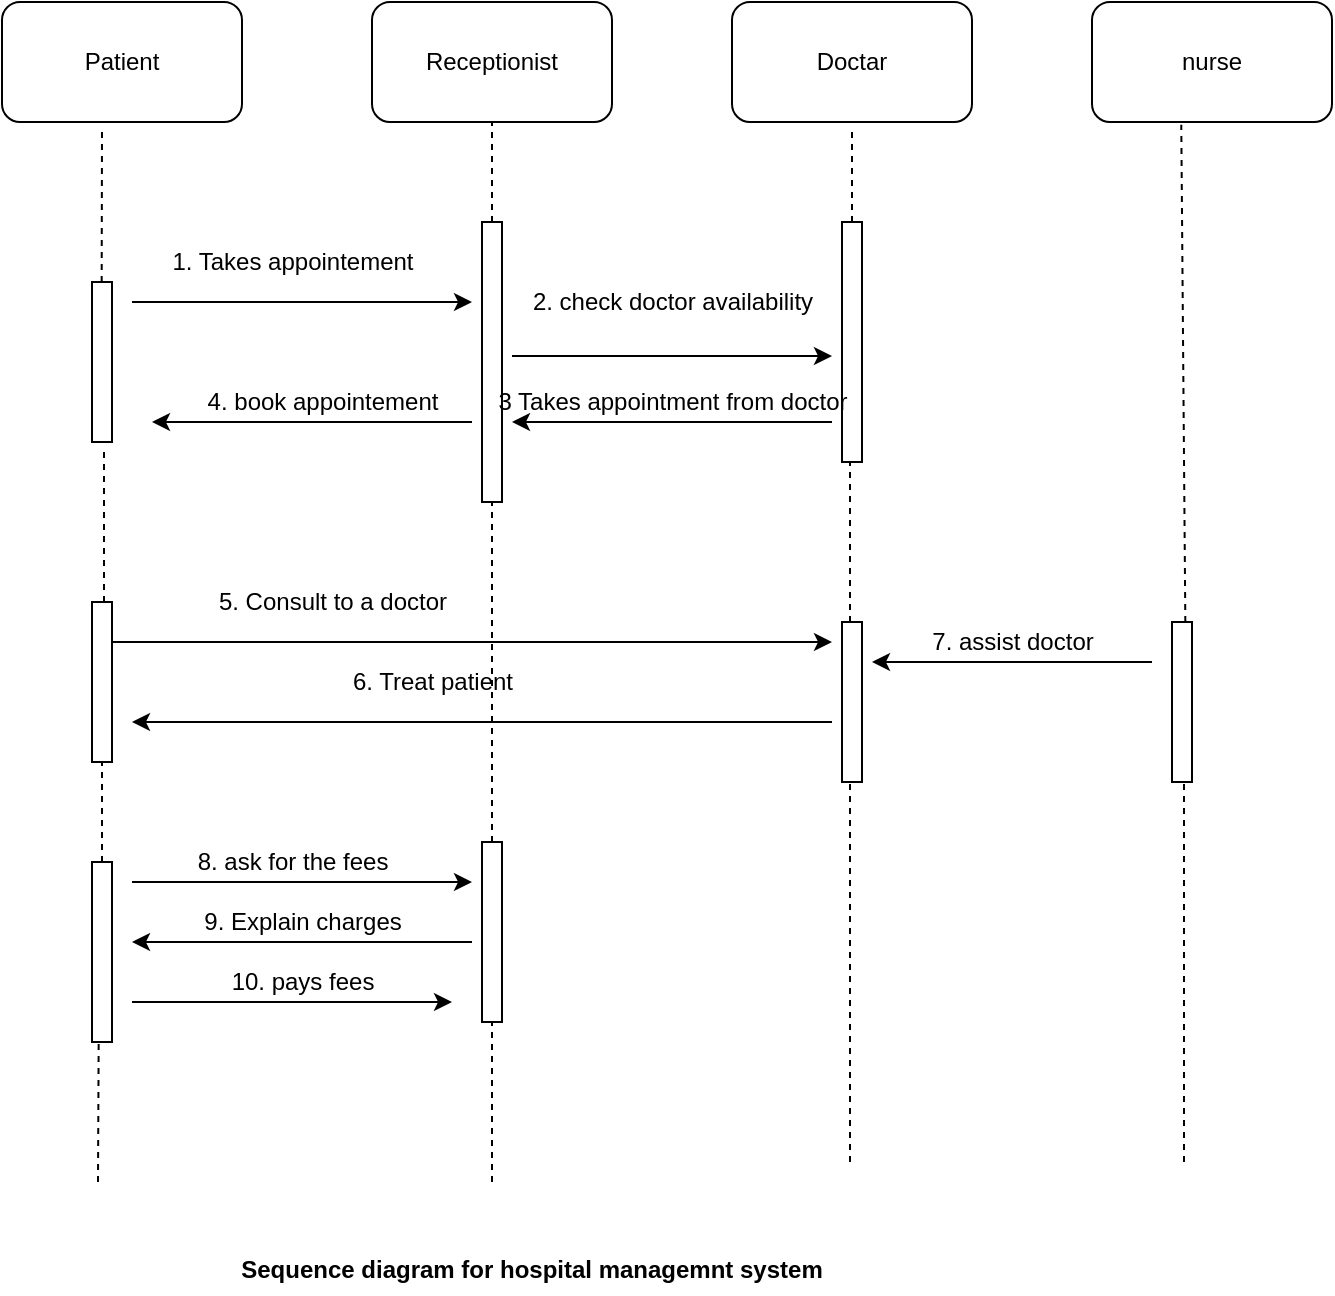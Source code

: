 <mxfile version="14.6.13" type="device"><diagram id="C5RBs43oDa-KdzZeNtuy" name="Page-1"><mxGraphModel dx="1008" dy="491" grid="1" gridSize="10" guides="1" tooltips="1" connect="1" arrows="1" fold="1" page="1" pageScale="1" pageWidth="827" pageHeight="1169" math="0" shadow="0"><root><mxCell id="WIyWlLk6GJQsqaUBKTNV-0"/><mxCell id="WIyWlLk6GJQsqaUBKTNV-1" parent="WIyWlLk6GJQsqaUBKTNV-0"/><mxCell id="TuL7plCE9nXduv5lhYrJ-0" value="Patient" style="rounded=1;whiteSpace=wrap;html=1;" vertex="1" parent="WIyWlLk6GJQsqaUBKTNV-1"><mxGeometry x="15" y="10" width="120" height="60" as="geometry"/></mxCell><mxCell id="TuL7plCE9nXduv5lhYrJ-1" value="nurse" style="rounded=1;whiteSpace=wrap;html=1;" vertex="1" parent="WIyWlLk6GJQsqaUBKTNV-1"><mxGeometry x="560" y="10" width="120" height="60" as="geometry"/></mxCell><mxCell id="TuL7plCE9nXduv5lhYrJ-2" value="Doctar" style="rounded=1;whiteSpace=wrap;html=1;" vertex="1" parent="WIyWlLk6GJQsqaUBKTNV-1"><mxGeometry x="380" y="10" width="120" height="60" as="geometry"/></mxCell><mxCell id="TuL7plCE9nXduv5lhYrJ-3" value="Receptionist" style="rounded=1;whiteSpace=wrap;html=1;" vertex="1" parent="WIyWlLk6GJQsqaUBKTNV-1"><mxGeometry x="200" y="10" width="120" height="60" as="geometry"/></mxCell><mxCell id="TuL7plCE9nXduv5lhYrJ-4" value="" style="endArrow=none;dashed=1;html=1;" edge="1" parent="WIyWlLk6GJQsqaUBKTNV-1"><mxGeometry width="50" height="50" relative="1" as="geometry"><mxPoint x="260" y="430" as="sourcePoint"/><mxPoint x="260" y="260" as="targetPoint"/></mxGeometry></mxCell><mxCell id="TuL7plCE9nXduv5lhYrJ-5" value="" style="endArrow=none;dashed=1;html=1;" edge="1" parent="WIyWlLk6GJQsqaUBKTNV-1" source="TuL7plCE9nXduv5lhYrJ-14"><mxGeometry width="50" height="50" relative="1" as="geometry"><mxPoint x="432" y="160" as="sourcePoint"/><mxPoint x="440" y="73" as="targetPoint"/></mxGeometry></mxCell><mxCell id="TuL7plCE9nXduv5lhYrJ-6" value="" style="endArrow=none;dashed=1;html=1;entryX=0.5;entryY=1;entryDx=0;entryDy=0;" edge="1" parent="WIyWlLk6GJQsqaUBKTNV-1" target="TuL7plCE9nXduv5lhYrJ-3"><mxGeometry width="50" height="50" relative="1" as="geometry"><mxPoint x="260" y="120" as="sourcePoint"/><mxPoint x="285" y="70" as="targetPoint"/></mxGeometry></mxCell><mxCell id="TuL7plCE9nXduv5lhYrJ-7" value="" style="endArrow=none;dashed=1;html=1;exitX=0.533;exitY=0.025;exitDx=0;exitDy=0;exitPerimeter=0;" edge="1" parent="WIyWlLk6GJQsqaUBKTNV-1" source="TuL7plCE9nXduv5lhYrJ-8"><mxGeometry width="50" height="50" relative="1" as="geometry"><mxPoint x="80" y="130" as="sourcePoint"/><mxPoint x="65" y="73" as="targetPoint"/></mxGeometry></mxCell><mxCell id="TuL7plCE9nXduv5lhYrJ-8" value="" style="html=1;points=[];perimeter=orthogonalPerimeter;direction=west;" vertex="1" parent="WIyWlLk6GJQsqaUBKTNV-1"><mxGeometry x="60" y="150" width="10" height="80" as="geometry"/></mxCell><mxCell id="TuL7plCE9nXduv5lhYrJ-9" value="" style="html=1;points=[];perimeter=orthogonalPerimeter;" vertex="1" parent="WIyWlLk6GJQsqaUBKTNV-1"><mxGeometry x="255" y="120" width="10" height="140" as="geometry"/></mxCell><mxCell id="TuL7plCE9nXduv5lhYrJ-11" value="" style="endArrow=classic;html=1;" edge="1" parent="WIyWlLk6GJQsqaUBKTNV-1"><mxGeometry width="50" height="50" relative="1" as="geometry"><mxPoint x="80" y="160" as="sourcePoint"/><mxPoint x="250" y="160" as="targetPoint"/></mxGeometry></mxCell><mxCell id="TuL7plCE9nXduv5lhYrJ-12" value="1. Takes appointement" style="text;html=1;align=center;verticalAlign=middle;resizable=0;points=[];autosize=1;strokeColor=none;" vertex="1" parent="WIyWlLk6GJQsqaUBKTNV-1"><mxGeometry x="90" y="130" width="140" height="20" as="geometry"/></mxCell><mxCell id="TuL7plCE9nXduv5lhYrJ-14" value="" style="html=1;points=[];perimeter=orthogonalPerimeter;" vertex="1" parent="WIyWlLk6GJQsqaUBKTNV-1"><mxGeometry x="435" y="120" width="10" height="120" as="geometry"/></mxCell><mxCell id="TuL7plCE9nXduv5lhYrJ-17" value="" style="endArrow=classic;html=1;" edge="1" parent="WIyWlLk6GJQsqaUBKTNV-1"><mxGeometry width="50" height="50" relative="1" as="geometry"><mxPoint x="270" y="187" as="sourcePoint"/><mxPoint x="430" y="187" as="targetPoint"/></mxGeometry></mxCell><mxCell id="TuL7plCE9nXduv5lhYrJ-18" value="2. check doctor availability" style="text;html=1;align=center;verticalAlign=middle;resizable=0;points=[];autosize=1;strokeColor=none;" vertex="1" parent="WIyWlLk6GJQsqaUBKTNV-1"><mxGeometry x="270" y="150" width="160" height="20" as="geometry"/></mxCell><mxCell id="TuL7plCE9nXduv5lhYrJ-19" value="" style="endArrow=classic;html=1;" edge="1" parent="WIyWlLk6GJQsqaUBKTNV-1"><mxGeometry width="50" height="50" relative="1" as="geometry"><mxPoint x="430" y="220" as="sourcePoint"/><mxPoint x="270" y="220" as="targetPoint"/></mxGeometry></mxCell><mxCell id="TuL7plCE9nXduv5lhYrJ-20" value="3 Takes appointment from doctor" style="text;html=1;align=center;verticalAlign=middle;resizable=0;points=[];autosize=1;strokeColor=none;" vertex="1" parent="WIyWlLk6GJQsqaUBKTNV-1"><mxGeometry x="255" y="200" width="190" height="20" as="geometry"/></mxCell><mxCell id="TuL7plCE9nXduv5lhYrJ-21" value="" style="endArrow=classic;html=1;" edge="1" parent="WIyWlLk6GJQsqaUBKTNV-1"><mxGeometry width="50" height="50" relative="1" as="geometry"><mxPoint x="250" y="220" as="sourcePoint"/><mxPoint x="90" y="220" as="targetPoint"/></mxGeometry></mxCell><mxCell id="TuL7plCE9nXduv5lhYrJ-22" value="4. book appointement" style="text;html=1;align=center;verticalAlign=middle;resizable=0;points=[];autosize=1;strokeColor=none;" vertex="1" parent="WIyWlLk6GJQsqaUBKTNV-1"><mxGeometry x="110" y="200" width="130" height="20" as="geometry"/></mxCell><mxCell id="TuL7plCE9nXduv5lhYrJ-23" value="" style="endArrow=none;dashed=1;html=1;entryX=0.4;entryY=-0.025;entryDx=0;entryDy=0;entryPerimeter=0;" edge="1" parent="WIyWlLk6GJQsqaUBKTNV-1" target="TuL7plCE9nXduv5lhYrJ-8"><mxGeometry width="50" height="50" relative="1" as="geometry"><mxPoint x="66" y="310" as="sourcePoint"/><mxPoint x="70" y="230" as="targetPoint"/></mxGeometry></mxCell><mxCell id="TuL7plCE9nXduv5lhYrJ-25" value="" style="endArrow=none;dashed=1;html=1;exitX=0.667;exitY=0;exitDx=0;exitDy=0;exitPerimeter=0;entryX=0.372;entryY=1.022;entryDx=0;entryDy=0;entryPerimeter=0;" edge="1" parent="WIyWlLk6GJQsqaUBKTNV-1" source="TuL7plCE9nXduv5lhYrJ-28" target="TuL7plCE9nXduv5lhYrJ-1"><mxGeometry width="50" height="50" relative="1" as="geometry"><mxPoint x="550" y="300" as="sourcePoint"/><mxPoint x="605.33" y="250" as="targetPoint"/></mxGeometry></mxCell><mxCell id="TuL7plCE9nXduv5lhYrJ-26" value="" style="endArrow=none;dashed=1;html=1;" edge="1" parent="WIyWlLk6GJQsqaUBKTNV-1"><mxGeometry width="50" height="50" relative="1" as="geometry"><mxPoint x="439" y="320" as="sourcePoint"/><mxPoint x="439" y="240" as="targetPoint"/></mxGeometry></mxCell><mxCell id="TuL7plCE9nXduv5lhYrJ-28" value="" style="html=1;points=[];perimeter=orthogonalPerimeter;" vertex="1" parent="WIyWlLk6GJQsqaUBKTNV-1"><mxGeometry x="600" y="320" width="10" height="80" as="geometry"/></mxCell><mxCell id="TuL7plCE9nXduv5lhYrJ-29" value="" style="html=1;points=[];perimeter=orthogonalPerimeter;" vertex="1" parent="WIyWlLk6GJQsqaUBKTNV-1"><mxGeometry x="435" y="320" width="10" height="80" as="geometry"/></mxCell><mxCell id="TuL7plCE9nXduv5lhYrJ-30" value="" style="html=1;points=[];perimeter=orthogonalPerimeter;" vertex="1" parent="WIyWlLk6GJQsqaUBKTNV-1"><mxGeometry x="60" y="310" width="10" height="80" as="geometry"/></mxCell><mxCell id="TuL7plCE9nXduv5lhYrJ-31" value="" style="endArrow=classic;html=1;" edge="1" parent="WIyWlLk6GJQsqaUBKTNV-1"><mxGeometry width="50" height="50" relative="1" as="geometry"><mxPoint x="70" y="330" as="sourcePoint"/><mxPoint x="430" y="330" as="targetPoint"/></mxGeometry></mxCell><mxCell id="TuL7plCE9nXduv5lhYrJ-32" value="5. Consult to a doctor" style="text;html=1;align=center;verticalAlign=middle;resizable=0;points=[];autosize=1;strokeColor=none;" vertex="1" parent="WIyWlLk6GJQsqaUBKTNV-1"><mxGeometry x="115" y="300" width="130" height="20" as="geometry"/></mxCell><mxCell id="TuL7plCE9nXduv5lhYrJ-33" value="" style="endArrow=classic;html=1;" edge="1" parent="WIyWlLk6GJQsqaUBKTNV-1"><mxGeometry width="50" height="50" relative="1" as="geometry"><mxPoint x="430" y="370" as="sourcePoint"/><mxPoint x="80" y="370" as="targetPoint"/></mxGeometry></mxCell><mxCell id="TuL7plCE9nXduv5lhYrJ-34" value="6. Treat patient" style="text;html=1;align=center;verticalAlign=middle;resizable=0;points=[];autosize=1;strokeColor=none;" vertex="1" parent="WIyWlLk6GJQsqaUBKTNV-1"><mxGeometry x="180" y="340" width="100" height="20" as="geometry"/></mxCell><mxCell id="TuL7plCE9nXduv5lhYrJ-35" value="" style="endArrow=classic;html=1;" edge="1" parent="WIyWlLk6GJQsqaUBKTNV-1"><mxGeometry width="50" height="50" relative="1" as="geometry"><mxPoint x="590" y="340" as="sourcePoint"/><mxPoint x="450" y="340" as="targetPoint"/></mxGeometry></mxCell><mxCell id="TuL7plCE9nXduv5lhYrJ-36" value="7. assist doctor" style="text;html=1;align=center;verticalAlign=middle;resizable=0;points=[];autosize=1;strokeColor=none;" vertex="1" parent="WIyWlLk6GJQsqaUBKTNV-1"><mxGeometry x="470" y="320" width="100" height="20" as="geometry"/></mxCell><mxCell id="TuL7plCE9nXduv5lhYrJ-38" value="" style="html=1;points=[];perimeter=orthogonalPerimeter;" vertex="1" parent="WIyWlLk6GJQsqaUBKTNV-1"><mxGeometry x="60" y="440" width="10" height="90" as="geometry"/></mxCell><mxCell id="TuL7plCE9nXduv5lhYrJ-39" value="" style="html=1;points=[];perimeter=orthogonalPerimeter;" vertex="1" parent="WIyWlLk6GJQsqaUBKTNV-1"><mxGeometry x="255" y="430" width="10" height="90" as="geometry"/></mxCell><mxCell id="TuL7plCE9nXduv5lhYrJ-40" value="" style="endArrow=none;dashed=1;html=1;" edge="1" parent="WIyWlLk6GJQsqaUBKTNV-1"><mxGeometry width="50" height="50" relative="1" as="geometry"><mxPoint x="65" y="440" as="sourcePoint"/><mxPoint x="65" y="390" as="targetPoint"/></mxGeometry></mxCell><mxCell id="TuL7plCE9nXduv5lhYrJ-41" value="" style="endArrow=classic;html=1;" edge="1" parent="WIyWlLk6GJQsqaUBKTNV-1"><mxGeometry width="50" height="50" relative="1" as="geometry"><mxPoint x="80" y="450" as="sourcePoint"/><mxPoint x="250" y="450" as="targetPoint"/></mxGeometry></mxCell><mxCell id="TuL7plCE9nXduv5lhYrJ-42" value="8. ask for the fees" style="text;html=1;align=center;verticalAlign=middle;resizable=0;points=[];autosize=1;strokeColor=none;" vertex="1" parent="WIyWlLk6GJQsqaUBKTNV-1"><mxGeometry x="105" y="430" width="110" height="20" as="geometry"/></mxCell><mxCell id="TuL7plCE9nXduv5lhYrJ-43" value="" style="endArrow=classic;html=1;" edge="1" parent="WIyWlLk6GJQsqaUBKTNV-1"><mxGeometry width="50" height="50" relative="1" as="geometry"><mxPoint x="250" y="480" as="sourcePoint"/><mxPoint x="80" y="480" as="targetPoint"/></mxGeometry></mxCell><mxCell id="TuL7plCE9nXduv5lhYrJ-44" value="9. Explain charges" style="text;html=1;align=center;verticalAlign=middle;resizable=0;points=[];autosize=1;strokeColor=none;" vertex="1" parent="WIyWlLk6GJQsqaUBKTNV-1"><mxGeometry x="110" y="460" width="110" height="20" as="geometry"/></mxCell><mxCell id="TuL7plCE9nXduv5lhYrJ-45" value="" style="endArrow=classic;html=1;" edge="1" parent="WIyWlLk6GJQsqaUBKTNV-1"><mxGeometry width="50" height="50" relative="1" as="geometry"><mxPoint x="80" y="510" as="sourcePoint"/><mxPoint x="240" y="510" as="targetPoint"/></mxGeometry></mxCell><mxCell id="TuL7plCE9nXduv5lhYrJ-46" value="10. pays fees" style="text;html=1;align=center;verticalAlign=middle;resizable=0;points=[];autosize=1;strokeColor=none;" vertex="1" parent="WIyWlLk6GJQsqaUBKTNV-1"><mxGeometry x="120" y="490" width="90" height="20" as="geometry"/></mxCell><mxCell id="TuL7plCE9nXduv5lhYrJ-47" value="" style="endArrow=none;dashed=1;html=1;entryX=0.6;entryY=1;entryDx=0;entryDy=0;entryPerimeter=0;" edge="1" parent="WIyWlLk6GJQsqaUBKTNV-1" target="TuL7plCE9nXduv5lhYrJ-28"><mxGeometry width="50" height="50" relative="1" as="geometry"><mxPoint x="606" y="590" as="sourcePoint"/><mxPoint x="600" y="400" as="targetPoint"/></mxGeometry></mxCell><mxCell id="TuL7plCE9nXduv5lhYrJ-48" value="" style="endArrow=none;dashed=1;html=1;" edge="1" parent="WIyWlLk6GJQsqaUBKTNV-1"><mxGeometry width="50" height="50" relative="1" as="geometry"><mxPoint x="439" y="590" as="sourcePoint"/><mxPoint x="439" y="400" as="targetPoint"/></mxGeometry></mxCell><mxCell id="TuL7plCE9nXduv5lhYrJ-49" value="" style="endArrow=none;dashed=1;html=1;" edge="1" parent="WIyWlLk6GJQsqaUBKTNV-1"><mxGeometry width="50" height="50" relative="1" as="geometry"><mxPoint x="260" y="600" as="sourcePoint"/><mxPoint x="260" y="520" as="targetPoint"/></mxGeometry></mxCell><mxCell id="TuL7plCE9nXduv5lhYrJ-50" value="" style="endArrow=none;dashed=1;html=1;entryX=0.333;entryY=1.007;entryDx=0;entryDy=0;entryPerimeter=0;" edge="1" parent="WIyWlLk6GJQsqaUBKTNV-1" target="TuL7plCE9nXduv5lhYrJ-38"><mxGeometry width="50" height="50" relative="1" as="geometry"><mxPoint x="63" y="600" as="sourcePoint"/><mxPoint x="70" y="530" as="targetPoint"/></mxGeometry></mxCell><mxCell id="TuL7plCE9nXduv5lhYrJ-52" value="Sequence diagram for hospital managemnt system" style="text;align=center;fontStyle=1;verticalAlign=middle;spacingLeft=3;spacingRight=3;strokeColor=none;rotatable=0;points=[[0,0.5],[1,0.5]];portConstraint=eastwest;" vertex="1" parent="WIyWlLk6GJQsqaUBKTNV-1"><mxGeometry x="240" y="630" width="80" height="26" as="geometry"/></mxCell></root></mxGraphModel></diagram></mxfile>